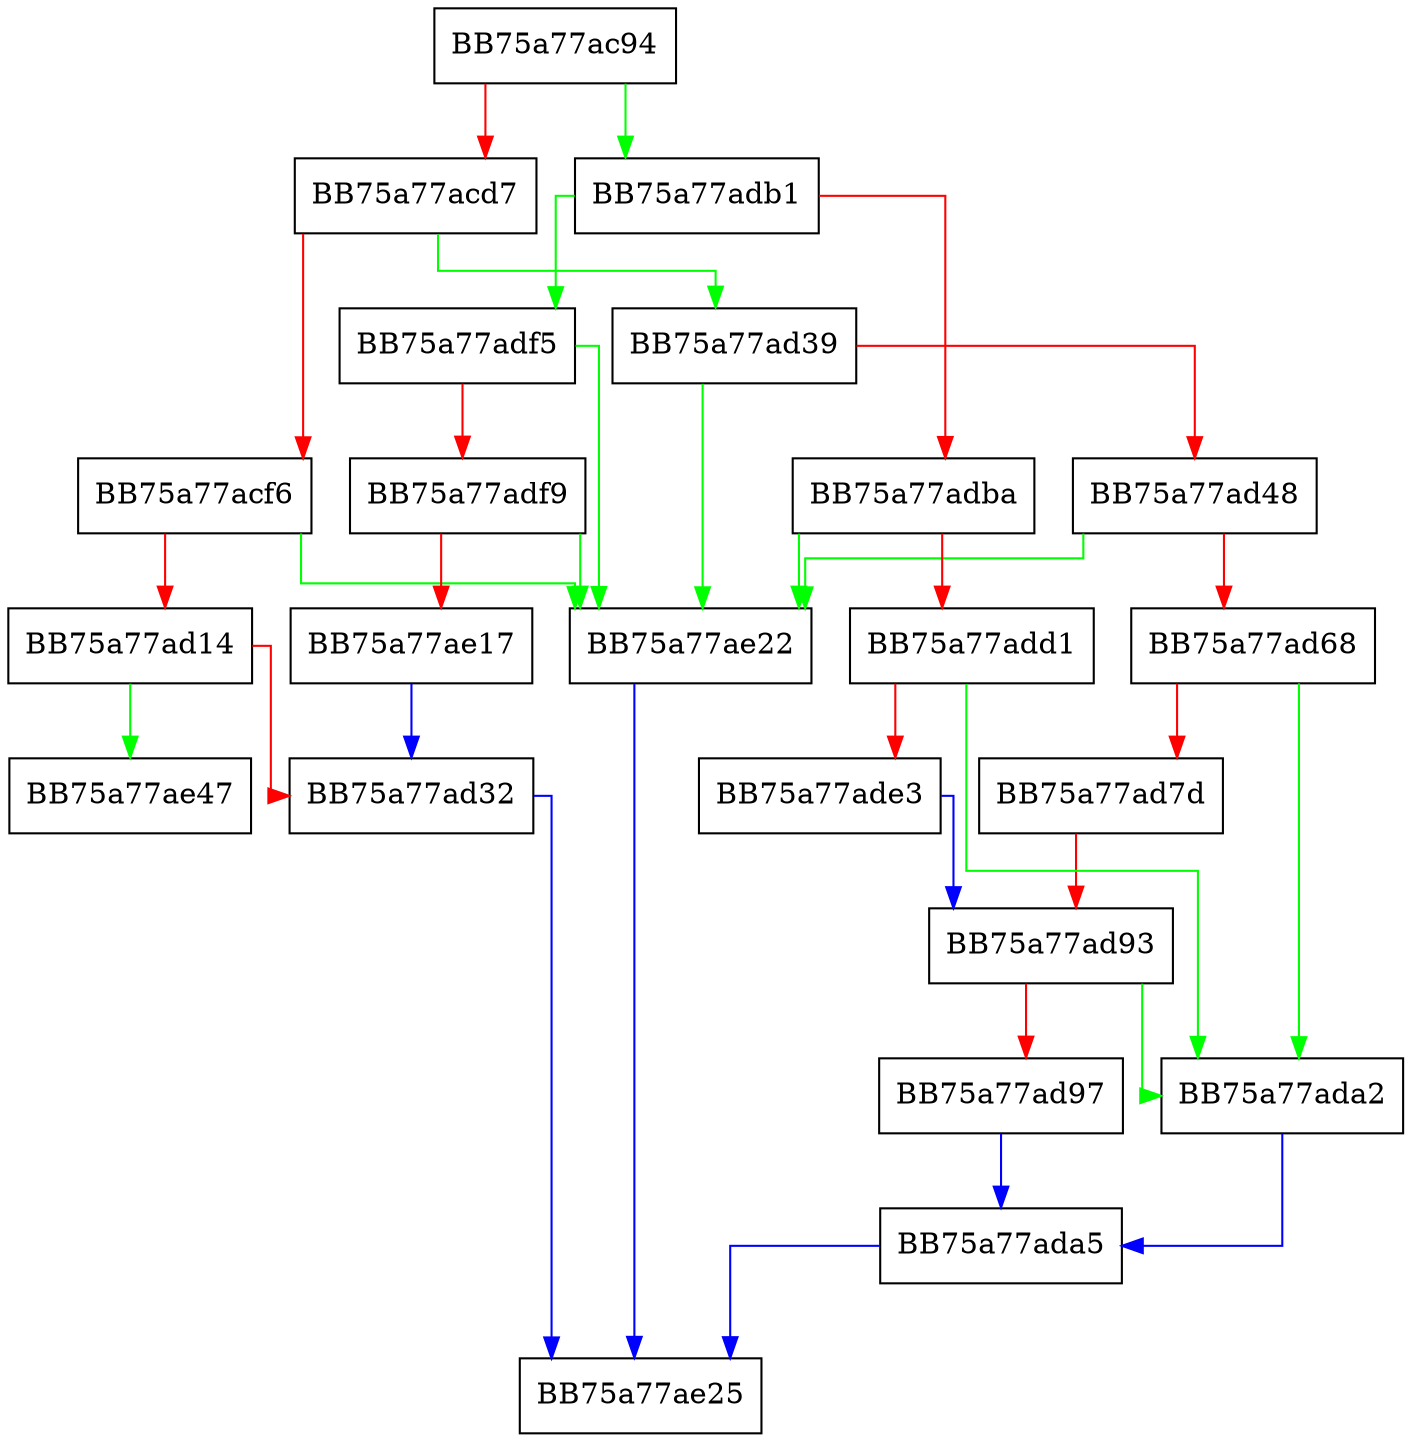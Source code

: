 digraph __acrt_GetLocaleInfoA {
  node [shape="box"];
  graph [splines=ortho];
  BB75a77ac94 -> BB75a77adb1 [color="green"];
  BB75a77ac94 -> BB75a77acd7 [color="red"];
  BB75a77acd7 -> BB75a77ad39 [color="green"];
  BB75a77acd7 -> BB75a77acf6 [color="red"];
  BB75a77acf6 -> BB75a77ae22 [color="green"];
  BB75a77acf6 -> BB75a77ad14 [color="red"];
  BB75a77ad14 -> BB75a77ae47 [color="green"];
  BB75a77ad14 -> BB75a77ad32 [color="red"];
  BB75a77ad32 -> BB75a77ae25 [color="blue"];
  BB75a77ad39 -> BB75a77ae22 [color="green"];
  BB75a77ad39 -> BB75a77ad48 [color="red"];
  BB75a77ad48 -> BB75a77ae22 [color="green"];
  BB75a77ad48 -> BB75a77ad68 [color="red"];
  BB75a77ad68 -> BB75a77ada2 [color="green"];
  BB75a77ad68 -> BB75a77ad7d [color="red"];
  BB75a77ad7d -> BB75a77ad93 [color="red"];
  BB75a77ad93 -> BB75a77ada2 [color="green"];
  BB75a77ad93 -> BB75a77ad97 [color="red"];
  BB75a77ad97 -> BB75a77ada5 [color="blue"];
  BB75a77ada2 -> BB75a77ada5 [color="blue"];
  BB75a77ada5 -> BB75a77ae25 [color="blue"];
  BB75a77adb1 -> BB75a77adf5 [color="green"];
  BB75a77adb1 -> BB75a77adba [color="red"];
  BB75a77adba -> BB75a77ae22 [color="green"];
  BB75a77adba -> BB75a77add1 [color="red"];
  BB75a77add1 -> BB75a77ada2 [color="green"];
  BB75a77add1 -> BB75a77ade3 [color="red"];
  BB75a77ade3 -> BB75a77ad93 [color="blue"];
  BB75a77adf5 -> BB75a77ae22 [color="green"];
  BB75a77adf5 -> BB75a77adf9 [color="red"];
  BB75a77adf9 -> BB75a77ae22 [color="green"];
  BB75a77adf9 -> BB75a77ae17 [color="red"];
  BB75a77ae17 -> BB75a77ad32 [color="blue"];
  BB75a77ae22 -> BB75a77ae25 [color="blue"];
}